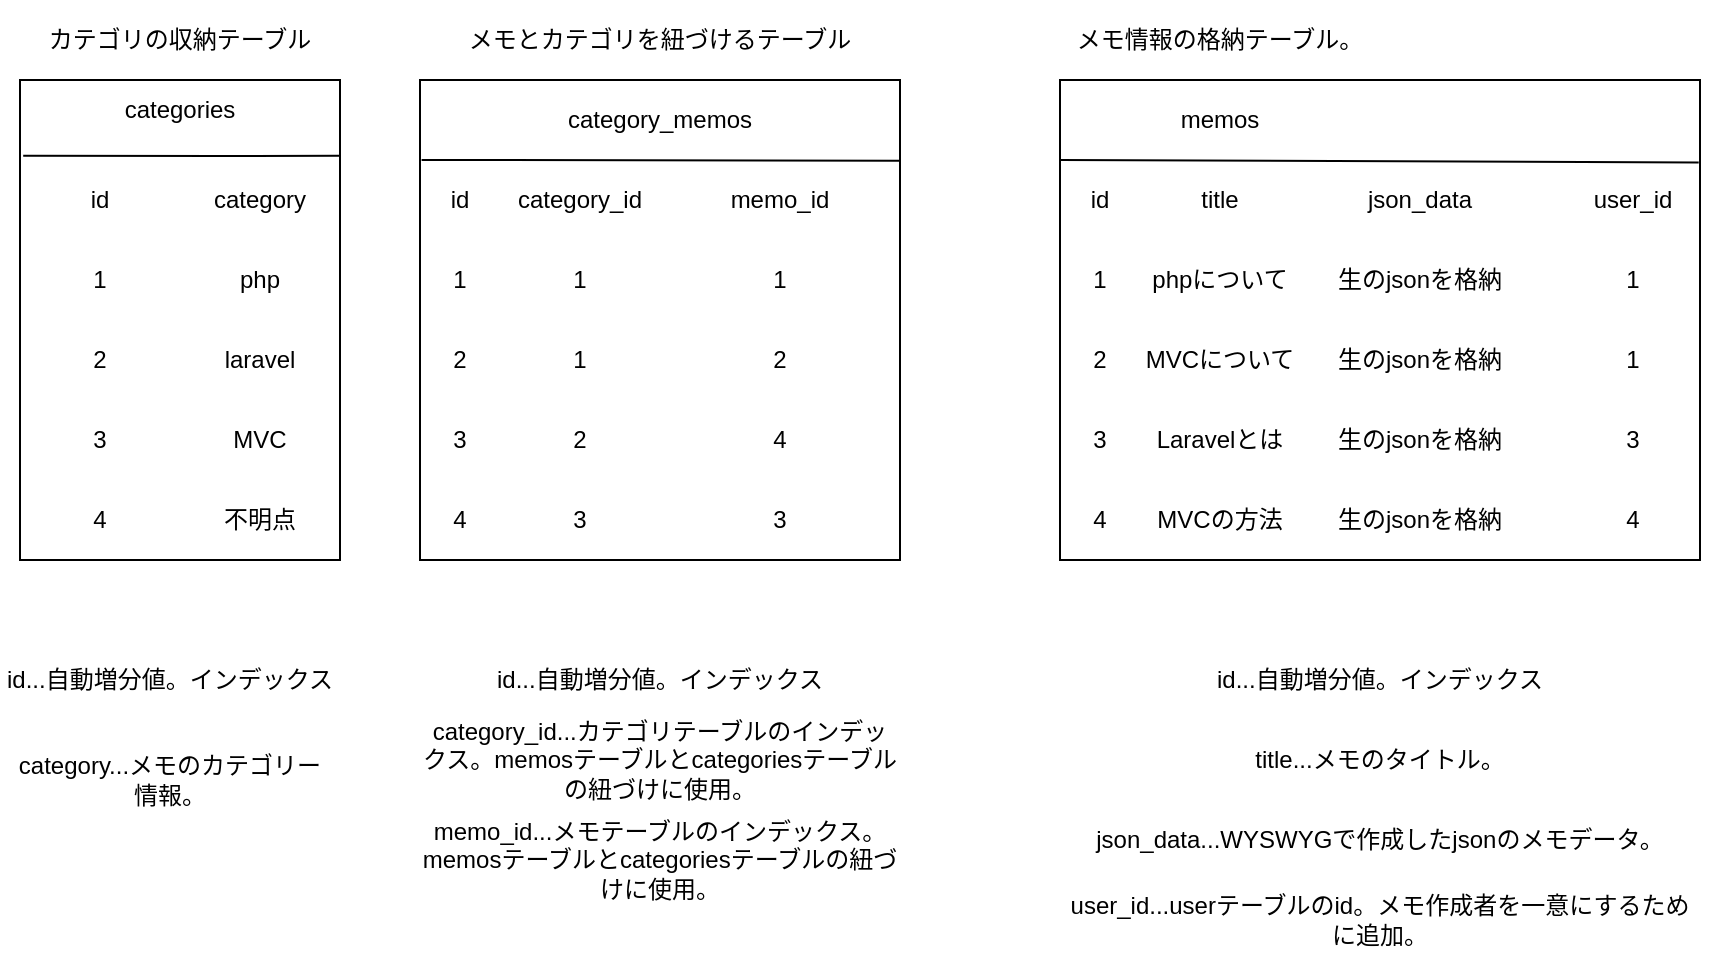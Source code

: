 <mxfile version="15.5.7" type="device"><diagram id="wAa9asBLs1q8Ief_hO2P" name="Page-1"><mxGraphModel dx="744" dy="539" grid="1" gridSize="10" guides="1" tooltips="1" connect="1" arrows="1" fold="1" page="1" pageScale="1" pageWidth="827" pageHeight="1169" math="0" shadow="0"><root><mxCell id="0"/><mxCell id="1" parent="0"/><mxCell id="reZ0Al6KaP8ormit615c-3" value="カテゴリの収納テーブル" style="text;html=1;strokeColor=none;fillColor=none;align=center;verticalAlign=middle;whiteSpace=wrap;rounded=0;" vertex="1" parent="1"><mxGeometry x="80" y="40" width="160" height="40" as="geometry"/></mxCell><mxCell id="reZ0Al6KaP8ormit615c-4" value="categories" style="text;html=1;strokeColor=none;fillColor=none;align=center;verticalAlign=middle;whiteSpace=wrap;rounded=0;" vertex="1" parent="1"><mxGeometry x="80" y="80" width="160" height="30" as="geometry"/></mxCell><mxCell id="reZ0Al6KaP8ormit615c-5" value="id" style="text;html=1;strokeColor=none;fillColor=none;align=center;verticalAlign=middle;whiteSpace=wrap;rounded=0;" vertex="1" parent="1"><mxGeometry x="80" y="120" width="80" height="40" as="geometry"/></mxCell><mxCell id="reZ0Al6KaP8ormit615c-6" value="category" style="text;html=1;strokeColor=none;fillColor=none;align=center;verticalAlign=middle;whiteSpace=wrap;rounded=0;" vertex="1" parent="1"><mxGeometry x="160" y="120" width="80" height="40" as="geometry"/></mxCell><mxCell id="reZ0Al6KaP8ormit615c-7" value="1" style="text;html=1;strokeColor=none;fillColor=none;align=center;verticalAlign=middle;whiteSpace=wrap;rounded=0;" vertex="1" parent="1"><mxGeometry x="80" y="160" width="80" height="40" as="geometry"/></mxCell><mxCell id="reZ0Al6KaP8ormit615c-8" value="2" style="text;html=1;strokeColor=none;fillColor=none;align=center;verticalAlign=middle;whiteSpace=wrap;rounded=0;" vertex="1" parent="1"><mxGeometry x="80" y="200" width="80" height="40" as="geometry"/></mxCell><mxCell id="reZ0Al6KaP8ormit615c-9" value="3" style="text;html=1;strokeColor=none;fillColor=none;align=center;verticalAlign=middle;whiteSpace=wrap;rounded=0;" vertex="1" parent="1"><mxGeometry x="80" y="240" width="80" height="40" as="geometry"/></mxCell><mxCell id="reZ0Al6KaP8ormit615c-10" value="4" style="text;html=1;strokeColor=none;fillColor=none;align=center;verticalAlign=middle;whiteSpace=wrap;rounded=0;" vertex="1" parent="1"><mxGeometry x="80" y="280" width="80" height="40" as="geometry"/></mxCell><mxCell id="reZ0Al6KaP8ormit615c-11" value="php" style="text;html=1;strokeColor=none;fillColor=none;align=center;verticalAlign=middle;whiteSpace=wrap;rounded=0;" vertex="1" parent="1"><mxGeometry x="160" y="160" width="80" height="40" as="geometry"/></mxCell><mxCell id="reZ0Al6KaP8ormit615c-12" value="MVC" style="text;html=1;strokeColor=none;fillColor=none;align=center;verticalAlign=middle;whiteSpace=wrap;rounded=0;" vertex="1" parent="1"><mxGeometry x="160" y="240" width="80" height="40" as="geometry"/></mxCell><mxCell id="reZ0Al6KaP8ormit615c-13" value="不明点" style="text;html=1;strokeColor=none;fillColor=none;align=center;verticalAlign=middle;whiteSpace=wrap;rounded=0;" vertex="1" parent="1"><mxGeometry x="160" y="280" width="80" height="40" as="geometry"/></mxCell><mxCell id="reZ0Al6KaP8ormit615c-14" value="laravel" style="text;html=1;strokeColor=none;fillColor=none;align=center;verticalAlign=middle;whiteSpace=wrap;rounded=0;" vertex="1" parent="1"><mxGeometry x="160" y="200" width="80" height="40" as="geometry"/></mxCell><mxCell id="reZ0Al6KaP8ormit615c-15" style="edgeStyle=orthogonalEdgeStyle;rounded=0;orthogonalLoop=1;jettySize=auto;html=1;exitX=0.5;exitY=1;exitDx=0;exitDy=0;" edge="1" parent="1" source="reZ0Al6KaP8ormit615c-13" target="reZ0Al6KaP8ormit615c-13"><mxGeometry relative="1" as="geometry"/></mxCell><mxCell id="reZ0Al6KaP8ormit615c-16" value="" style="rounded=0;whiteSpace=wrap;html=1;fillColor=none;" vertex="1" parent="1"><mxGeometry x="80" y="80" width="160" height="240" as="geometry"/></mxCell><mxCell id="reZ0Al6KaP8ormit615c-17" value="" style="endArrow=none;html=1;rounded=0;exitX=0.01;exitY=0.158;exitDx=0;exitDy=0;exitPerimeter=0;entryX=1;entryY=0.158;entryDx=0;entryDy=0;entryPerimeter=0;" edge="1" parent="1" source="reZ0Al6KaP8ormit615c-16" target="reZ0Al6KaP8ormit615c-16"><mxGeometry width="50" height="50" relative="1" as="geometry"><mxPoint x="135" y="150" as="sourcePoint"/><mxPoint x="185" y="100" as="targetPoint"/><Array as="points"><mxPoint x="180" y="118"/></Array></mxGeometry></mxCell><mxCell id="reZ0Al6KaP8ormit615c-18" value="メモとカテゴリを紐づけるテーブル" style="text;html=1;strokeColor=none;fillColor=none;align=center;verticalAlign=middle;whiteSpace=wrap;rounded=0;" vertex="1" parent="1"><mxGeometry x="280" y="40" width="240" height="40" as="geometry"/></mxCell><mxCell id="reZ0Al6KaP8ormit615c-19" value="category_memos" style="text;html=1;strokeColor=none;fillColor=none;align=center;verticalAlign=middle;whiteSpace=wrap;rounded=0;" vertex="1" parent="1"><mxGeometry x="280" y="80" width="240" height="40" as="geometry"/></mxCell><mxCell id="reZ0Al6KaP8ormit615c-20" value="id" style="text;html=1;strokeColor=none;fillColor=none;align=center;verticalAlign=middle;whiteSpace=wrap;rounded=0;" vertex="1" parent="1"><mxGeometry x="280" y="120" width="40" height="40" as="geometry"/></mxCell><mxCell id="reZ0Al6KaP8ormit615c-21" value="category_id" style="text;html=1;strokeColor=none;fillColor=none;align=center;verticalAlign=middle;whiteSpace=wrap;rounded=0;" vertex="1" parent="1"><mxGeometry x="320" y="120" width="80" height="40" as="geometry"/></mxCell><mxCell id="reZ0Al6KaP8ormit615c-22" value="memo_id" style="text;html=1;strokeColor=none;fillColor=none;align=center;verticalAlign=middle;whiteSpace=wrap;rounded=0;" vertex="1" parent="1"><mxGeometry x="400" y="120" width="120" height="40" as="geometry"/></mxCell><mxCell id="reZ0Al6KaP8ormit615c-23" value="1" style="text;html=1;strokeColor=none;fillColor=none;align=center;verticalAlign=middle;whiteSpace=wrap;rounded=0;" vertex="1" parent="1"><mxGeometry x="280" y="160" width="40" height="40" as="geometry"/></mxCell><mxCell id="reZ0Al6KaP8ormit615c-24" value="2" style="text;html=1;strokeColor=none;fillColor=none;align=center;verticalAlign=middle;whiteSpace=wrap;rounded=0;" vertex="1" parent="1"><mxGeometry x="280" y="200" width="40" height="40" as="geometry"/></mxCell><mxCell id="reZ0Al6KaP8ormit615c-25" value="3" style="text;html=1;strokeColor=none;fillColor=none;align=center;verticalAlign=middle;whiteSpace=wrap;rounded=0;" vertex="1" parent="1"><mxGeometry x="280" y="240" width="40" height="40" as="geometry"/></mxCell><mxCell id="reZ0Al6KaP8ormit615c-26" value="4" style="text;html=1;strokeColor=none;fillColor=none;align=center;verticalAlign=middle;whiteSpace=wrap;rounded=0;" vertex="1" parent="1"><mxGeometry x="280" y="280" width="40" height="40" as="geometry"/></mxCell><mxCell id="reZ0Al6KaP8ormit615c-27" value="1" style="text;html=1;strokeColor=none;fillColor=none;align=center;verticalAlign=middle;whiteSpace=wrap;rounded=0;" vertex="1" parent="1"><mxGeometry x="320" y="160" width="80" height="40" as="geometry"/></mxCell><mxCell id="reZ0Al6KaP8ormit615c-28" value="1" style="text;html=1;strokeColor=none;fillColor=none;align=center;verticalAlign=middle;whiteSpace=wrap;rounded=0;" vertex="1" parent="1"><mxGeometry x="320" y="200" width="80" height="40" as="geometry"/></mxCell><mxCell id="reZ0Al6KaP8ormit615c-29" value="2" style="text;html=1;strokeColor=none;fillColor=none;align=center;verticalAlign=middle;whiteSpace=wrap;rounded=0;" vertex="1" parent="1"><mxGeometry x="320" y="240" width="80" height="40" as="geometry"/></mxCell><mxCell id="reZ0Al6KaP8ormit615c-30" value="3" style="text;html=1;strokeColor=none;fillColor=none;align=center;verticalAlign=middle;whiteSpace=wrap;rounded=0;" vertex="1" parent="1"><mxGeometry x="320" y="280" width="80" height="40" as="geometry"/></mxCell><mxCell id="reZ0Al6KaP8ormit615c-31" value="1" style="text;html=1;strokeColor=none;fillColor=none;align=center;verticalAlign=middle;whiteSpace=wrap;rounded=0;" vertex="1" parent="1"><mxGeometry x="400" y="160" width="120" height="40" as="geometry"/></mxCell><mxCell id="reZ0Al6KaP8ormit615c-32" value="2" style="text;html=1;strokeColor=none;fillColor=none;align=center;verticalAlign=middle;whiteSpace=wrap;rounded=0;" vertex="1" parent="1"><mxGeometry x="400" y="200" width="120" height="40" as="geometry"/></mxCell><mxCell id="reZ0Al6KaP8ormit615c-33" value="4" style="text;html=1;strokeColor=none;fillColor=none;align=center;verticalAlign=middle;whiteSpace=wrap;rounded=0;" vertex="1" parent="1"><mxGeometry x="400" y="240" width="120" height="40" as="geometry"/></mxCell><mxCell id="reZ0Al6KaP8ormit615c-34" value="3" style="text;html=1;strokeColor=none;fillColor=none;align=center;verticalAlign=middle;whiteSpace=wrap;rounded=0;" vertex="1" parent="1"><mxGeometry x="400" y="280" width="120" height="40" as="geometry"/></mxCell><mxCell id="reZ0Al6KaP8ormit615c-35" value="" style="rounded=0;whiteSpace=wrap;html=1;fillColor=none;" vertex="1" parent="1"><mxGeometry x="280" y="80" width="240" height="240" as="geometry"/></mxCell><mxCell id="reZ0Al6KaP8ormit615c-36" value="" style="endArrow=none;html=1;rounded=0;exitX=0.01;exitY=0.158;exitDx=0;exitDy=0;exitPerimeter=0;entryX=1;entryY=0.168;entryDx=0;entryDy=0;entryPerimeter=0;" edge="1" parent="1" target="reZ0Al6KaP8ormit615c-35"><mxGeometry width="50" height="50" relative="1" as="geometry"><mxPoint x="280.8" y="120.0" as="sourcePoint"/><mxPoint x="439.2" y="120.0" as="targetPoint"/></mxGeometry></mxCell><mxCell id="reZ0Al6KaP8ormit615c-37" value="id...自動増分値。インデックス" style="text;html=1;strokeColor=none;fillColor=none;align=center;verticalAlign=middle;whiteSpace=wrap;rounded=0;" vertex="1" parent="1"><mxGeometry x="70" y="360" width="170" height="40" as="geometry"/></mxCell><mxCell id="reZ0Al6KaP8ormit615c-38" value="category...メモのカテゴリー&lt;br&gt;情報。" style="text;html=1;strokeColor=none;fillColor=none;align=center;verticalAlign=middle;whiteSpace=wrap;rounded=0;" vertex="1" parent="1"><mxGeometry x="70" y="400" width="170" height="60" as="geometry"/></mxCell><mxCell id="reZ0Al6KaP8ormit615c-39" value="id...自動増分値。インデックス" style="text;html=1;strokeColor=none;fillColor=none;align=center;verticalAlign=middle;whiteSpace=wrap;rounded=0;" vertex="1" parent="1"><mxGeometry x="280" y="360" width="240" height="40" as="geometry"/></mxCell><mxCell id="reZ0Al6KaP8ormit615c-40" value="category_id...カテゴリテーブルのインデックス。memosテーブルとcategoriesテーブルの紐づけに使用。" style="text;html=1;strokeColor=none;fillColor=none;align=center;verticalAlign=middle;whiteSpace=wrap;rounded=0;" vertex="1" parent="1"><mxGeometry x="280" y="400" width="240" height="40" as="geometry"/></mxCell><mxCell id="reZ0Al6KaP8ormit615c-41" value="memo_id...メモテーブルのインデックス。&lt;br&gt;memosテーブルとcategoriesテーブルの紐づけに使用。" style="text;html=1;strokeColor=none;fillColor=none;align=center;verticalAlign=middle;whiteSpace=wrap;rounded=0;" vertex="1" parent="1"><mxGeometry x="280" y="450" width="240" height="40" as="geometry"/></mxCell><mxCell id="reZ0Al6KaP8ormit615c-42" value="メモ情報の格納テーブル。" style="text;html=1;strokeColor=none;fillColor=none;align=center;verticalAlign=middle;whiteSpace=wrap;rounded=0;" vertex="1" parent="1"><mxGeometry x="560" y="40" width="240" height="40" as="geometry"/></mxCell><mxCell id="reZ0Al6KaP8ormit615c-43" value="memos" style="text;html=1;strokeColor=none;fillColor=none;align=center;verticalAlign=middle;whiteSpace=wrap;rounded=0;" vertex="1" parent="1"><mxGeometry x="560" y="80" width="240" height="40" as="geometry"/></mxCell><mxCell id="reZ0Al6KaP8ormit615c-44" value="id" style="text;html=1;strokeColor=none;fillColor=none;align=center;verticalAlign=middle;whiteSpace=wrap;rounded=0;" vertex="1" parent="1"><mxGeometry x="600" y="120" width="40" height="40" as="geometry"/></mxCell><mxCell id="reZ0Al6KaP8ormit615c-45" value="1" style="text;html=1;strokeColor=none;fillColor=none;align=center;verticalAlign=middle;whiteSpace=wrap;rounded=0;" vertex="1" parent="1"><mxGeometry x="600" y="160" width="40" height="40" as="geometry"/></mxCell><mxCell id="reZ0Al6KaP8ormit615c-46" value="2" style="text;html=1;strokeColor=none;fillColor=none;align=center;verticalAlign=middle;whiteSpace=wrap;rounded=0;" vertex="1" parent="1"><mxGeometry x="600" y="200" width="40" height="40" as="geometry"/></mxCell><mxCell id="reZ0Al6KaP8ormit615c-47" value="3" style="text;html=1;strokeColor=none;fillColor=none;align=center;verticalAlign=middle;whiteSpace=wrap;rounded=0;" vertex="1" parent="1"><mxGeometry x="600" y="240" width="40" height="40" as="geometry"/></mxCell><mxCell id="reZ0Al6KaP8ormit615c-48" value="4" style="text;html=1;strokeColor=none;fillColor=none;align=center;verticalAlign=middle;whiteSpace=wrap;rounded=0;" vertex="1" parent="1"><mxGeometry x="600" y="280" width="40" height="40" as="geometry"/></mxCell><mxCell id="reZ0Al6KaP8ormit615c-49" value="title" style="text;html=1;strokeColor=none;fillColor=none;align=center;verticalAlign=middle;whiteSpace=wrap;rounded=0;" vertex="1" parent="1"><mxGeometry x="640" y="120" width="80" height="40" as="geometry"/></mxCell><mxCell id="reZ0Al6KaP8ormit615c-50" value="phpについて" style="text;html=1;strokeColor=none;fillColor=none;align=center;verticalAlign=middle;whiteSpace=wrap;rounded=0;" vertex="1" parent="1"><mxGeometry x="640" y="160" width="80" height="40" as="geometry"/></mxCell><mxCell id="reZ0Al6KaP8ormit615c-51" value="MVCについて" style="text;html=1;strokeColor=none;fillColor=none;align=center;verticalAlign=middle;whiteSpace=wrap;rounded=0;" vertex="1" parent="1"><mxGeometry x="640" y="200" width="80" height="40" as="geometry"/></mxCell><mxCell id="reZ0Al6KaP8ormit615c-52" value="Laravelとは" style="text;html=1;strokeColor=none;fillColor=none;align=center;verticalAlign=middle;whiteSpace=wrap;rounded=0;" vertex="1" parent="1"><mxGeometry x="640" y="240" width="80" height="40" as="geometry"/></mxCell><mxCell id="reZ0Al6KaP8ormit615c-53" value="MVCの方法" style="text;html=1;strokeColor=none;fillColor=none;align=center;verticalAlign=middle;whiteSpace=wrap;rounded=0;" vertex="1" parent="1"><mxGeometry x="640" y="280" width="80" height="40" as="geometry"/></mxCell><mxCell id="reZ0Al6KaP8ormit615c-54" value="json_data" style="text;html=1;strokeColor=none;fillColor=none;align=center;verticalAlign=middle;whiteSpace=wrap;rounded=0;" vertex="1" parent="1"><mxGeometry x="720" y="120" width="120" height="40" as="geometry"/></mxCell><mxCell id="reZ0Al6KaP8ormit615c-55" value="生のjsonを格納" style="text;html=1;strokeColor=none;fillColor=none;align=center;verticalAlign=middle;whiteSpace=wrap;rounded=0;" vertex="1" parent="1"><mxGeometry x="720" y="160" width="120" height="40" as="geometry"/></mxCell><mxCell id="reZ0Al6KaP8ormit615c-56" value="生のjsonを格納" style="text;html=1;strokeColor=none;fillColor=none;align=center;verticalAlign=middle;whiteSpace=wrap;rounded=0;" vertex="1" parent="1"><mxGeometry x="720" y="200" width="120" height="40" as="geometry"/></mxCell><mxCell id="reZ0Al6KaP8ormit615c-57" value="生のjsonを格納" style="text;html=1;strokeColor=none;fillColor=none;align=center;verticalAlign=middle;whiteSpace=wrap;rounded=0;" vertex="1" parent="1"><mxGeometry x="720" y="240" width="120" height="40" as="geometry"/></mxCell><mxCell id="reZ0Al6KaP8ormit615c-58" value="生のjsonを格納" style="text;html=1;strokeColor=none;fillColor=none;align=center;verticalAlign=middle;whiteSpace=wrap;rounded=0;" vertex="1" parent="1"><mxGeometry x="720" y="280" width="120" height="40" as="geometry"/></mxCell><mxCell id="reZ0Al6KaP8ormit615c-59" value="user_id" style="text;html=1;strokeColor=none;fillColor=none;align=center;verticalAlign=middle;whiteSpace=wrap;rounded=0;" vertex="1" parent="1"><mxGeometry x="840" y="120" width="93" height="40" as="geometry"/></mxCell><mxCell id="reZ0Al6KaP8ormit615c-60" value="1" style="text;html=1;strokeColor=none;fillColor=none;align=center;verticalAlign=middle;whiteSpace=wrap;rounded=0;" vertex="1" parent="1"><mxGeometry x="840" y="160" width="93" height="40" as="geometry"/></mxCell><mxCell id="reZ0Al6KaP8ormit615c-61" value="1" style="text;html=1;strokeColor=none;fillColor=none;align=center;verticalAlign=middle;whiteSpace=wrap;rounded=0;" vertex="1" parent="1"><mxGeometry x="840" y="200" width="93" height="40" as="geometry"/></mxCell><mxCell id="reZ0Al6KaP8ormit615c-62" value="3" style="text;html=1;strokeColor=none;fillColor=none;align=center;verticalAlign=middle;whiteSpace=wrap;rounded=0;" vertex="1" parent="1"><mxGeometry x="840" y="240" width="93" height="40" as="geometry"/></mxCell><mxCell id="reZ0Al6KaP8ormit615c-63" value="4" style="text;html=1;strokeColor=none;fillColor=none;align=center;verticalAlign=middle;whiteSpace=wrap;rounded=0;" vertex="1" parent="1"><mxGeometry x="840" y="280" width="93" height="40" as="geometry"/></mxCell><mxCell id="reZ0Al6KaP8ormit615c-64" value="" style="rounded=0;whiteSpace=wrap;html=1;fillColor=none;" vertex="1" parent="1"><mxGeometry x="600" y="80" width="320" height="240" as="geometry"/></mxCell><mxCell id="reZ0Al6KaP8ormit615c-65" value="" style="endArrow=none;html=1;rounded=0;exitX=0.01;exitY=0.158;exitDx=0;exitDy=0;exitPerimeter=0;entryX=0.998;entryY=0.172;entryDx=0;entryDy=0;entryPerimeter=0;" edge="1" parent="1" target="reZ0Al6KaP8ormit615c-64"><mxGeometry width="50" height="50" relative="1" as="geometry"><mxPoint x="600" y="120" as="sourcePoint"/><mxPoint x="839.2" y="120.32" as="targetPoint"/></mxGeometry></mxCell><mxCell id="reZ0Al6KaP8ormit615c-66" value="id...自動増分値。インデックス" style="text;html=1;strokeColor=none;fillColor=none;align=center;verticalAlign=middle;whiteSpace=wrap;rounded=0;" vertex="1" parent="1"><mxGeometry x="600" y="360" width="320" height="40" as="geometry"/></mxCell><mxCell id="reZ0Al6KaP8ormit615c-67" value="title...メモのタイトル。" style="text;html=1;strokeColor=none;fillColor=none;align=center;verticalAlign=middle;whiteSpace=wrap;rounded=0;" vertex="1" parent="1"><mxGeometry x="600" y="400" width="320" height="40" as="geometry"/></mxCell><mxCell id="reZ0Al6KaP8ormit615c-68" value="json_data...WYSWYGで作成したjsonのメモデータ。" style="text;html=1;strokeColor=none;fillColor=none;align=center;verticalAlign=middle;whiteSpace=wrap;rounded=0;" vertex="1" parent="1"><mxGeometry x="600" y="440" width="320" height="40" as="geometry"/></mxCell><mxCell id="reZ0Al6KaP8ormit615c-69" value="user_id...userテーブルのid。メモ作成者を一意にするために追加。" style="text;html=1;strokeColor=none;fillColor=none;align=center;verticalAlign=middle;whiteSpace=wrap;rounded=0;" vertex="1" parent="1"><mxGeometry x="600" y="480" width="320" height="40" as="geometry"/></mxCell></root></mxGraphModel></diagram></mxfile>
